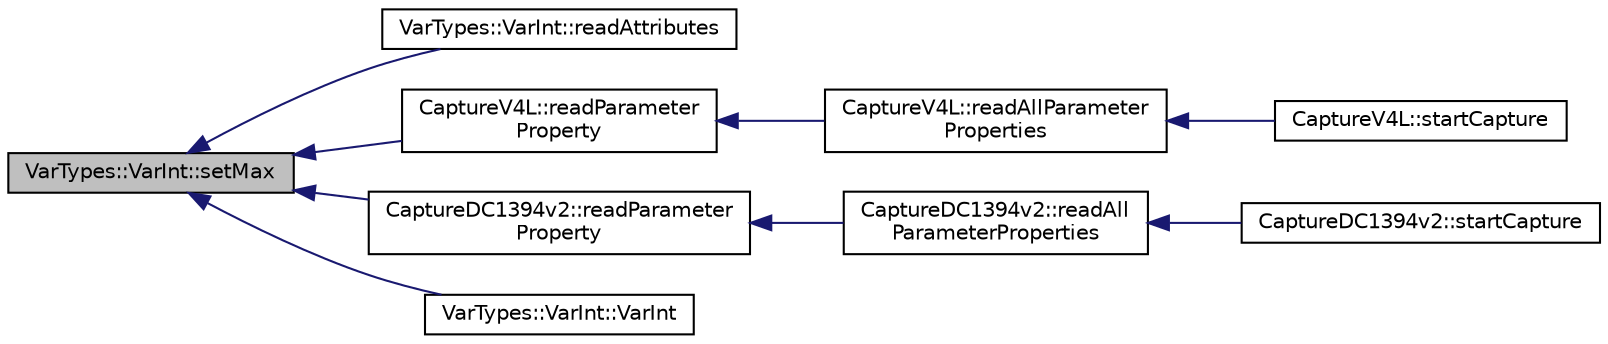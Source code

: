 digraph "VarTypes::VarInt::setMax"
{
 // INTERACTIVE_SVG=YES
  edge [fontname="Helvetica",fontsize="10",labelfontname="Helvetica",labelfontsize="10"];
  node [fontname="Helvetica",fontsize="10",shape=record];
  rankdir="LR";
  Node1 [label="VarTypes::VarInt::setMax",height=0.2,width=0.4,color="black", fillcolor="grey75", style="filled", fontcolor="black"];
  Node1 -> Node2 [dir="back",color="midnightblue",fontsize="10",style="solid",fontname="Helvetica"];
  Node2 [label="VarTypes::VarInt::readAttributes",height=0.2,width=0.4,color="black", fillcolor="white", style="filled",URL="$d0/d6c/class_var_types_1_1_var_int.html#a6b359f938b1069ae1fdb6e5df0871241"];
  Node1 -> Node3 [dir="back",color="midnightblue",fontsize="10",style="solid",fontname="Helvetica"];
  Node3 [label="CaptureV4L::readParameter\lProperty",height=0.2,width=0.4,color="black", fillcolor="white", style="filled",URL="$d8/d36/class_capture_v4_l.html#a6e5bbb2219f75bb0e1efa54611a82a3d"];
  Node3 -> Node4 [dir="back",color="midnightblue",fontsize="10",style="solid",fontname="Helvetica"];
  Node4 [label="CaptureV4L::readAllParameter\lProperties",height=0.2,width=0.4,color="black", fillcolor="white", style="filled",URL="$d8/d36/class_capture_v4_l.html#a4cbafb341ff4c87805d098868be36982"];
  Node4 -> Node5 [dir="back",color="midnightblue",fontsize="10",style="solid",fontname="Helvetica"];
  Node5 [label="CaptureV4L::startCapture",height=0.2,width=0.4,color="black", fillcolor="white", style="filled",URL="$d8/d36/class_capture_v4_l.html#a8ef5f5e7d9613e4363b38985327f0419",tooltip="Initialize the interface and start capture. "];
  Node1 -> Node6 [dir="back",color="midnightblue",fontsize="10",style="solid",fontname="Helvetica"];
  Node6 [label="CaptureDC1394v2::readParameter\lProperty",height=0.2,width=0.4,color="black", fillcolor="white", style="filled",URL="$d9/db2/class_capture_d_c1394v2.html#afb7ded75362a0269c5d7f837671d84a3"];
  Node6 -> Node7 [dir="back",color="midnightblue",fontsize="10",style="solid",fontname="Helvetica"];
  Node7 [label="CaptureDC1394v2::readAll\lParameterProperties",height=0.2,width=0.4,color="black", fillcolor="white", style="filled",URL="$d9/db2/class_capture_d_c1394v2.html#a5e9f11c4c9ad3e9d218845ea79669227"];
  Node7 -> Node8 [dir="back",color="midnightblue",fontsize="10",style="solid",fontname="Helvetica"];
  Node8 [label="CaptureDC1394v2::startCapture",height=0.2,width=0.4,color="black", fillcolor="white", style="filled",URL="$d9/db2/class_capture_d_c1394v2.html#aa5de4131abf2ec1629ed290e1731c496",tooltip="Initialize the interface and start capture. "];
  Node1 -> Node9 [dir="back",color="midnightblue",fontsize="10",style="solid",fontname="Helvetica"];
  Node9 [label="VarTypes::VarInt::VarInt",height=0.2,width=0.4,color="black", fillcolor="white", style="filled",URL="$d0/d6c/class_var_types_1_1_var_int.html#aae1c4503e6543936185cf66271d91995"];
}
